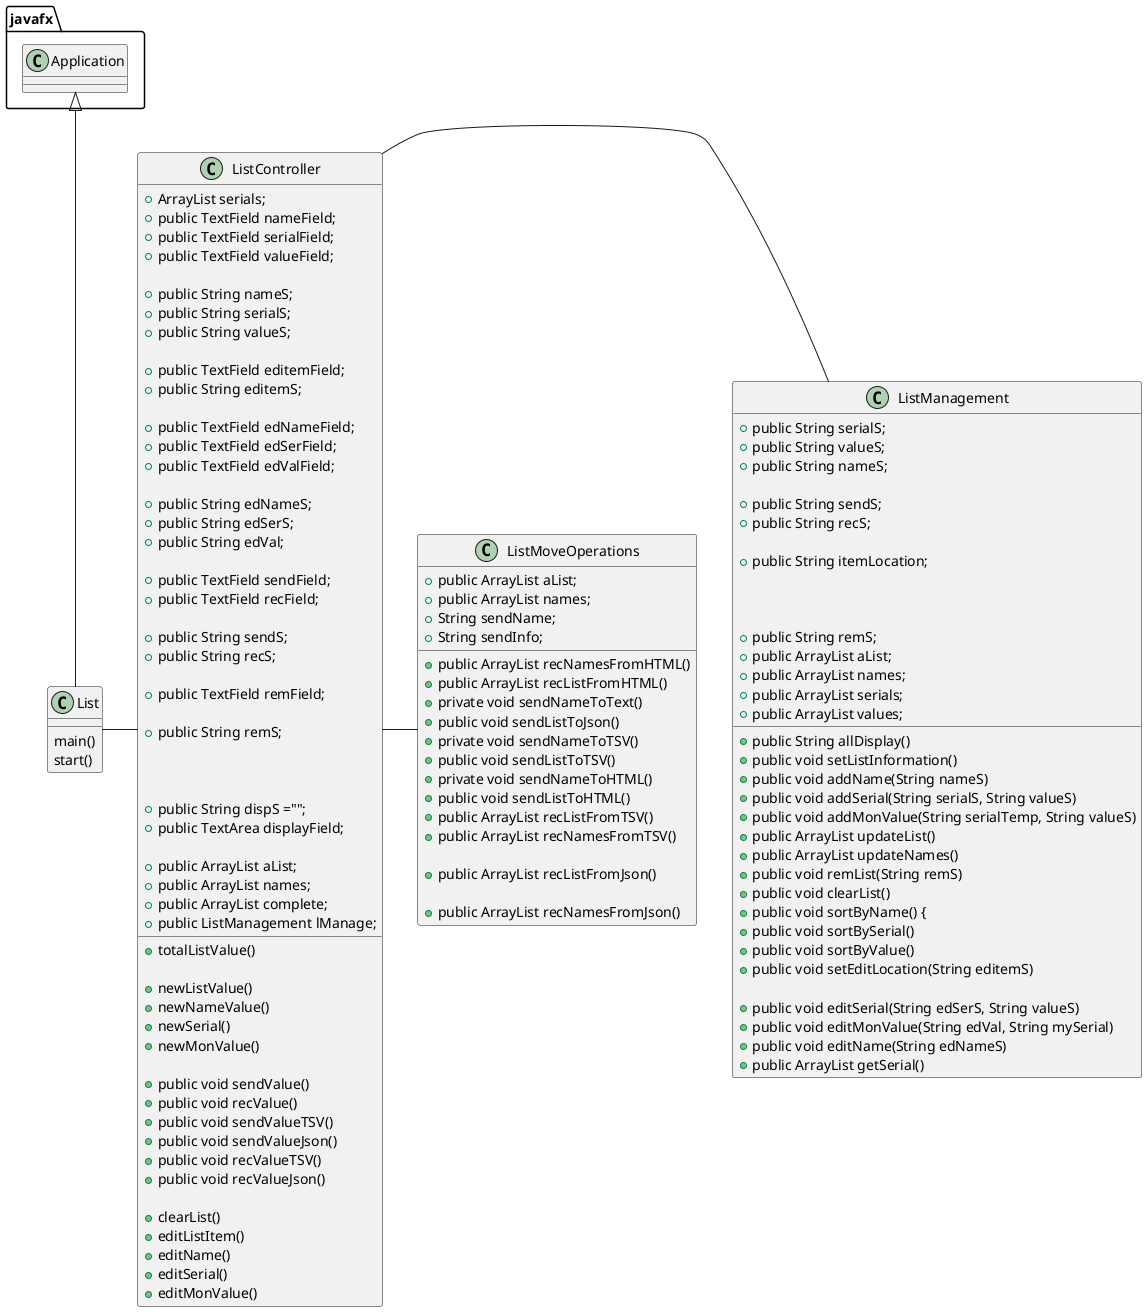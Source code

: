 @startuml
class ListManagement {
    +public String serialS;
    +public String valueS;
    +public String nameS;

   +public String sendS;
    +public String recS;

    +public String itemLocation;



    +public String remS;
    +public ArrayList aList;
    +public ArrayList names;
    +public ArrayList serials;
    +public ArrayList values;

    +public String allDisplay()
    +public void setListInformation()
    +public void addName(String nameS)
    +public void addSerial(String serialS, String valueS)
    +public void addMonValue(String serialTemp, String valueS)
    +public ArrayList updateList()
    +public ArrayList updateNames()
    +public void remList(String remS)
    +public void clearList()
    +public void sortByName() {
    +public void sortBySerial()
    +public void sortByValue()
    +public void setEditLocation(String editemS)

    +public void editSerial(String edSerS, String valueS)
    +public void editMonValue(String edVal, String mySerial)
    +public void editName(String edNameS)
    +public ArrayList getSerial()

}

class ListMoveOperations {

+public ArrayList aList;
+public ArrayList names;
+String sendName;
+String sendInfo;


+public ArrayList recNamesFromHTML()
+public ArrayList recListFromHTML()
+private void sendNameToText()
+public void sendListToJson()
+private void sendNameToTSV()
+public void sendListToTSV()
+private void sendNameToHTML()
+public void sendListToHTML()


+public ArrayList recListFromTSV()


+public ArrayList recNamesFromTSV()

+public ArrayList recListFromJson()

+public ArrayList recNamesFromJson()

}

class ListController {
    +ArrayList serials;
    +public TextField nameField;
    +public TextField serialField;
    +public TextField valueField;

    +public String nameS;
    +public String serialS;
    +public String valueS;

    +public TextField editemField;
    +public String editemS;

    +public TextField edNameField;
    +public TextField edSerField;
    +public TextField edValField;

    +public String edNameS;
    +public String edSerS;
    +public String edVal;

    +public TextField sendField;
    +public TextField recField;

    +public String sendS;
    +public String recS;

    +public TextField remField;

    +public String remS;



    +public String dispS ="";
    +public TextArea displayField;

    +public ArrayList aList;
    +public ArrayList names;
    +public ArrayList complete;
    +public ListManagement lManage;


    +totalListValue()

    +newListValue()
    +newNameValue()
    +newSerial()
    +newMonValue()

    +public void sendValue()
    +public void recValue()
    +public void sendValueTSV()
    +public void sendValueJson()
    +public void recValueTSV()
    +public void recValueJson()

    +clearList()
    +editListItem()
    +editName()
    +editSerial()
    +editMonValue()


}

class List {

    main()
    start()
}



javafx.Application <|-- List
List - ListController
ListController - ListManagement
ListController - ListMoveOperations
@enduml